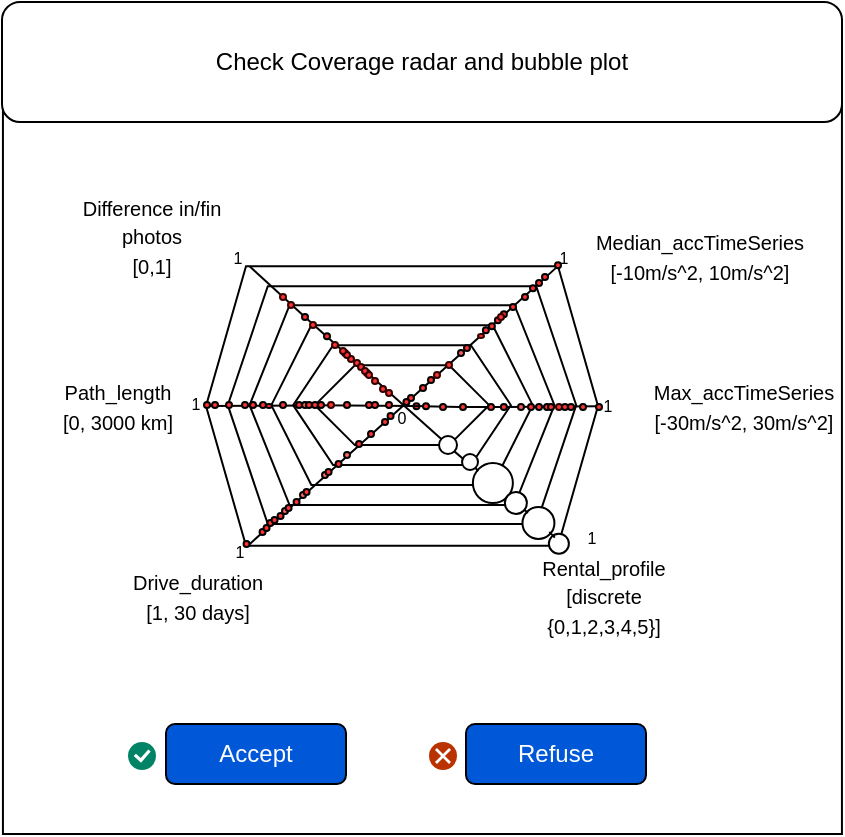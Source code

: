 <mxfile version="22.1.7" type="github">
  <diagram name="Pagina-1" id="_xdyVtsLKk-Tw6EEx5Ot">
    <mxGraphModel dx="893" dy="431" grid="1" gridSize="10" guides="1" tooltips="1" connect="1" arrows="1" fold="1" page="1" pageScale="1" pageWidth="827" pageHeight="1169" math="0" shadow="0">
      <root>
        <mxCell id="0" />
        <mxCell id="1" parent="0" />
        <mxCell id="xhZgDfqvbPznFeVXqirZ-46" value="&amp;lt;" style="whiteSpace=wrap;html=1;" parent="1" vertex="1">
          <mxGeometry x="242.47" y="56.83" width="419.5" height="407.17" as="geometry" />
        </mxCell>
        <mxCell id="lOh8rRdROg5qKvjLAgk0-22" value="&lt;font style=&quot;font-size: 10px;&quot;&gt;Max_accTimeSeries&lt;br&gt;[-30m/s^2, 30m/s^2]&lt;br&gt;&lt;/font&gt;" style="text;html=1;strokeColor=none;fillColor=none;align=center;verticalAlign=middle;whiteSpace=wrap;rounded=0;" parent="1" vertex="1">
          <mxGeometry x="580" y="235.07" width="66" height="30" as="geometry" />
        </mxCell>
        <mxCell id="lOh8rRdROg5qKvjLAgk0-26" value="&lt;font style=&quot;font-size: 10px;&quot;&gt;Path_length&lt;br&gt;[0, 3000 km]&lt;br&gt;&lt;/font&gt;" style="text;html=1;strokeColor=none;fillColor=none;align=center;verticalAlign=middle;whiteSpace=wrap;rounded=0;" parent="1" vertex="1">
          <mxGeometry x="270" y="235.07" width="60" height="30" as="geometry" />
        </mxCell>
        <mxCell id="lOh8rRdROg5qKvjLAgk0-29" value="&lt;font style=&quot;font-size: 10px;&quot;&gt;Difference in/fin photos&lt;br&gt;[0,1]&lt;br&gt;&lt;/font&gt;" style="text;html=1;strokeColor=none;fillColor=none;align=center;verticalAlign=middle;whiteSpace=wrap;rounded=0;" parent="1" vertex="1">
          <mxGeometry x="280" y="150.14" width="74" height="30" as="geometry" />
        </mxCell>
        <mxCell id="lOh8rRdROg5qKvjLAgk0-33" value="" style="group;fillColor=#ffffff;strokeColor=none;strokeWidth=0;" parent="1" vertex="1" connectable="0">
          <mxGeometry x="344" y="180.14" width="223.33" height="158.87" as="geometry" />
        </mxCell>
        <mxCell id="lOh8rRdROg5qKvjLAgk0-13" value="" style="shape=hexagon;perimeter=hexagonPerimeter2;whiteSpace=wrap;html=1;fixedSize=1;" parent="lOh8rRdROg5qKvjLAgk0-33" vertex="1">
          <mxGeometry width="196" height="139.72" as="geometry" />
        </mxCell>
        <mxCell id="lOh8rRdROg5qKvjLAgk0-14" value="" style="shape=hexagon;perimeter=hexagonPerimeter2;whiteSpace=wrap;html=1;fixedSize=1;" parent="lOh8rRdROg5qKvjLAgk0-33" vertex="1">
          <mxGeometry x="10.889" y="9.99" width="174.222" height="118.881" as="geometry" />
        </mxCell>
        <mxCell id="lOh8rRdROg5qKvjLAgk0-16" value="" style="shape=hexagon;perimeter=hexagonPerimeter2;whiteSpace=wrap;html=1;fixedSize=1;" parent="lOh8rRdROg5qKvjLAgk0-33" vertex="1">
          <mxGeometry x="21.778" y="19.481" width="152.444" height="99.9" as="geometry" />
        </mxCell>
        <mxCell id="lOh8rRdROg5qKvjLAgk0-15" value="" style="shape=hexagon;perimeter=hexagonPerimeter2;whiteSpace=wrap;html=1;fixedSize=1;" parent="lOh8rRdROg5qKvjLAgk0-33" vertex="1">
          <mxGeometry x="32.667" y="29.47" width="130.667" height="79.92" as="geometry" />
        </mxCell>
        <mxCell id="lOh8rRdROg5qKvjLAgk0-12" value="" style="shape=hexagon;perimeter=hexagonPerimeter2;whiteSpace=wrap;html=1;fixedSize=1;" parent="lOh8rRdROg5qKvjLAgk0-33" vertex="1">
          <mxGeometry x="43.556" y="39.46" width="108.889" height="59.94" as="geometry" />
        </mxCell>
        <mxCell id="lOh8rRdROg5qKvjLAgk0-21" value="" style="endArrow=none;html=1;rounded=0;exitX=0;exitY=0.5;exitDx=0;exitDy=0;" parent="lOh8rRdROg5qKvjLAgk0-33" source="lOh8rRdROg5qKvjLAgk0-13" target="lOh8rRdROg5qKvjLAgk0-20" edge="1">
          <mxGeometry width="50" height="50" relative="1" as="geometry">
            <mxPoint y="69.93" as="sourcePoint" />
            <mxPoint x="196" y="69.93" as="targetPoint" />
          </mxGeometry>
        </mxCell>
        <mxCell id="lOh8rRdROg5qKvjLAgk0-20" value="" style="shape=hexagon;perimeter=hexagonPerimeter2;whiteSpace=wrap;html=1;fixedSize=1;" parent="lOh8rRdROg5qKvjLAgk0-33" vertex="1">
          <mxGeometry x="54.444" y="49.45" width="87.111" height="39.96" as="geometry" />
        </mxCell>
        <mxCell id="lOh8rRdROg5qKvjLAgk0-18" value="" style="endArrow=none;html=1;rounded=0;" parent="lOh8rRdROg5qKvjLAgk0-33" edge="1" source="iuUvo8xiCQcZYHq4g_Gg-148">
          <mxGeometry width="50" height="50" relative="1" as="geometry">
            <mxPoint x="174.222" y="139.86" as="sourcePoint" />
            <mxPoint x="21.778" as="targetPoint" />
          </mxGeometry>
        </mxCell>
        <mxCell id="lOh8rRdROg5qKvjLAgk0-19" value="" style="endArrow=none;html=1;rounded=0;exitX=0;exitY=0.5;exitDx=0;exitDy=0;" parent="lOh8rRdROg5qKvjLAgk0-33" source="iuUvo8xiCQcZYHq4g_Gg-92" edge="1">
          <mxGeometry width="50" height="50" relative="1" as="geometry">
            <mxPoint x="141.556" y="119.88" as="sourcePoint" />
            <mxPoint x="196" y="69.93" as="targetPoint" />
          </mxGeometry>
        </mxCell>
        <mxCell id="lOh8rRdROg5qKvjLAgk0-17" value="" style="endArrow=none;html=1;rounded=0;exitX=0.102;exitY=0.999;exitDx=0;exitDy=0;exitPerimeter=0;entryX=0.895;entryY=0.003;entryDx=0;entryDy=0;entryPerimeter=0;" parent="lOh8rRdROg5qKvjLAgk0-33" target="lOh8rRdROg5qKvjLAgk0-13" edge="1">
          <mxGeometry width="50" height="50" relative="1" as="geometry">
            <mxPoint x="21.081" y="139.58" as="sourcePoint" />
            <mxPoint x="176.705" y="-0.14" as="targetPoint" />
          </mxGeometry>
        </mxCell>
        <mxCell id="lOh8rRdROg5qKvjLAgk0-38" value="&lt;font style=&quot;font-size: 8px;&quot;&gt;0&lt;/font&gt;" style="text;html=1;strokeColor=none;fillColor=none;align=center;verticalAlign=middle;whiteSpace=wrap;rounded=0;" parent="lOh8rRdROg5qKvjLAgk0-33" vertex="1">
          <mxGeometry x="68" y="59.41" width="60" height="30" as="geometry" />
        </mxCell>
        <mxCell id="lOh8rRdROg5qKvjLAgk0-40" value="&lt;font style=&quot;font-size: 8px;&quot;&gt;1&lt;/font&gt;" style="text;html=1;strokeColor=none;fillColor=none;align=center;verticalAlign=middle;whiteSpace=wrap;rounded=0;" parent="lOh8rRdROg5qKvjLAgk0-33" vertex="1">
          <mxGeometry x="-13.44" y="126.87" width="60" height="30" as="geometry" />
        </mxCell>
        <mxCell id="xhZgDfqvbPznFeVXqirZ-20" value="" style="ellipse;whiteSpace=wrap;html=1;aspect=fixed;fillColor=#FF3333;" parent="lOh8rRdROg5qKvjLAgk0-33" vertex="1">
          <mxGeometry x="30.67" y="126.87" width="3" height="3" as="geometry" />
        </mxCell>
        <mxCell id="iuUvo8xiCQcZYHq4g_Gg-20" value="" style="ellipse;whiteSpace=wrap;html=1;aspect=fixed;" vertex="1" parent="lOh8rRdROg5qKvjLAgk0-33">
          <mxGeometry x="133.44" y="98.38" width="20" height="20" as="geometry" />
        </mxCell>
        <mxCell id="iuUvo8xiCQcZYHq4g_Gg-83" value="" style="endArrow=none;html=1;rounded=0;entryX=1;entryY=1;entryDx=0;entryDy=0;" edge="1" parent="lOh8rRdROg5qKvjLAgk0-33" source="iuUvo8xiCQcZYHq4g_Gg-28" target="iuUvo8xiCQcZYHq4g_Gg-148">
          <mxGeometry width="50" height="50" relative="1" as="geometry">
            <mxPoint x="176" y="139.86" as="sourcePoint" />
            <mxPoint x="365.778" y="180.14" as="targetPoint" />
          </mxGeometry>
        </mxCell>
        <mxCell id="lOh8rRdROg5qKvjLAgk0-39" value="&lt;font style=&quot;font-size: 8px;&quot;&gt;1&lt;/font&gt;" style="text;html=1;strokeColor=none;fillColor=none;align=center;verticalAlign=middle;whiteSpace=wrap;rounded=0;" parent="lOh8rRdROg5qKvjLAgk0-33" vertex="1">
          <mxGeometry x="163.33" y="119.38" width="60" height="30" as="geometry" />
        </mxCell>
        <mxCell id="iuUvo8xiCQcZYHq4g_Gg-18" value="" style="ellipse;whiteSpace=wrap;html=1;aspect=fixed;" vertex="1" parent="lOh8rRdROg5qKvjLAgk0-33">
          <mxGeometry x="149.44" y="112.87" width="11" height="11" as="geometry" />
        </mxCell>
        <mxCell id="iuUvo8xiCQcZYHq4g_Gg-27" value="" style="ellipse;whiteSpace=wrap;html=1;aspect=fixed;" vertex="1" parent="lOh8rRdROg5qKvjLAgk0-33">
          <mxGeometry x="158.23" y="120.37" width="15.99" height="15.99" as="geometry" />
        </mxCell>
        <mxCell id="iuUvo8xiCQcZYHq4g_Gg-65" value="" style="ellipse;whiteSpace=wrap;html=1;aspect=fixed;" vertex="1" parent="lOh8rRdROg5qKvjLAgk0-33">
          <mxGeometry x="171.44" y="133.72" width="10" height="10" as="geometry" />
        </mxCell>
        <mxCell id="iuUvo8xiCQcZYHq4g_Gg-92" value="" style="ellipse;whiteSpace=wrap;html=1;aspect=fixed;fillColor=#FF3333;strokeColor=#000000;" vertex="1" parent="lOh8rRdROg5qKvjLAgk0-33">
          <mxGeometry x="147.44" y="68.86" width="3" height="3" as="geometry" />
        </mxCell>
        <mxCell id="iuUvo8xiCQcZYHq4g_Gg-93" value="" style="endArrow=none;html=1;rounded=0;exitX=0;exitY=0.5;exitDx=0;exitDy=0;" edge="1" parent="lOh8rRdROg5qKvjLAgk0-33" source="iuUvo8xiCQcZYHq4g_Gg-94" target="iuUvo8xiCQcZYHq4g_Gg-92">
          <mxGeometry width="50" height="50" relative="1" as="geometry">
            <mxPoint x="398" y="249.14" as="sourcePoint" />
            <mxPoint x="540" y="250.07" as="targetPoint" />
          </mxGeometry>
        </mxCell>
        <mxCell id="iuUvo8xiCQcZYHq4g_Gg-94" value="" style="ellipse;whiteSpace=wrap;html=1;aspect=fixed;fillColor=#FF3333;strokeColor=#000000;" vertex="1" parent="lOh8rRdROg5qKvjLAgk0-33">
          <mxGeometry x="127" y="68.86" width="3" height="3" as="geometry" />
        </mxCell>
        <mxCell id="iuUvo8xiCQcZYHq4g_Gg-95" value="" style="endArrow=none;html=1;rounded=0;exitX=0;exitY=0.5;exitDx=0;exitDy=0;" edge="1" parent="lOh8rRdROg5qKvjLAgk0-33" source="iuUvo8xiCQcZYHq4g_Gg-98" target="iuUvo8xiCQcZYHq4g_Gg-94">
          <mxGeometry width="50" height="50" relative="1" as="geometry">
            <mxPoint x="398" y="249.14" as="sourcePoint" />
            <mxPoint x="491" y="250.14" as="targetPoint" />
          </mxGeometry>
        </mxCell>
        <mxCell id="iuUvo8xiCQcZYHq4g_Gg-96" value="" style="ellipse;whiteSpace=wrap;html=1;aspect=fixed;fillColor=#FF3333;strokeColor=#000000;" vertex="1" parent="lOh8rRdROg5qKvjLAgk0-33">
          <mxGeometry x="103.72" y="68.43" width="3" height="3" as="geometry" />
        </mxCell>
        <mxCell id="iuUvo8xiCQcZYHq4g_Gg-97" value="" style="endArrow=none;html=1;rounded=0;exitX=0;exitY=0.5;exitDx=0;exitDy=0;" edge="1" parent="lOh8rRdROg5qKvjLAgk0-33" source="lOh8rRdROg5qKvjLAgk0-20" target="iuUvo8xiCQcZYHq4g_Gg-96">
          <mxGeometry width="50" height="50" relative="1" as="geometry">
            <mxPoint x="398" y="249.14" as="sourcePoint" />
            <mxPoint x="471" y="250.14" as="targetPoint" />
          </mxGeometry>
        </mxCell>
        <mxCell id="iuUvo8xiCQcZYHq4g_Gg-98" value="" style="ellipse;whiteSpace=wrap;html=1;aspect=fixed;fillColor=#FF3333;strokeColor=#000000;" vertex="1" parent="lOh8rRdROg5qKvjLAgk0-33">
          <mxGeometry x="108.5" y="68.43" width="3" height="3" as="geometry" />
        </mxCell>
        <mxCell id="iuUvo8xiCQcZYHq4g_Gg-99" value="" style="endArrow=none;html=1;rounded=0;exitX=0;exitY=0.5;exitDx=0;exitDy=0;" edge="1" parent="lOh8rRdROg5qKvjLAgk0-33" source="iuUvo8xiCQcZYHq4g_Gg-96" target="iuUvo8xiCQcZYHq4g_Gg-98">
          <mxGeometry width="50" height="50" relative="1" as="geometry">
            <mxPoint x="448" y="250.14" as="sourcePoint" />
            <mxPoint x="471" y="250.14" as="targetPoint" />
          </mxGeometry>
        </mxCell>
        <mxCell id="iuUvo8xiCQcZYHq4g_Gg-100" value="" style="ellipse;whiteSpace=wrap;html=1;aspect=fixed;fillColor=#FF3333;strokeColor=#000000;" vertex="1" parent="lOh8rRdROg5qKvjLAgk0-33">
          <mxGeometry x="117" y="68.88" width="3" height="3" as="geometry" />
        </mxCell>
        <mxCell id="iuUvo8xiCQcZYHq4g_Gg-101" value="" style="ellipse;whiteSpace=wrap;html=1;aspect=fixed;fillColor=#FF3333;strokeColor=#000000;" vertex="1" parent="lOh8rRdROg5qKvjLAgk0-33">
          <mxGeometry x="18.78" y="137.37" width="3" height="3" as="geometry" />
        </mxCell>
        <mxCell id="iuUvo8xiCQcZYHq4g_Gg-115" value="" style="ellipse;whiteSpace=wrap;html=1;aspect=fixed;fillColor=#FF3333;strokeColor=#000000;" vertex="1" parent="lOh8rRdROg5qKvjLAgk0-33">
          <mxGeometry x="88" y="76.41" width="3" height="3" as="geometry" />
        </mxCell>
        <mxCell id="iuUvo8xiCQcZYHq4g_Gg-116" value="" style="ellipse;whiteSpace=wrap;html=1;aspect=fixed;fillColor=#FF3333;strokeColor=#000000;" vertex="1" parent="lOh8rRdROg5qKvjLAgk0-33">
          <mxGeometry x="81" y="82.41" width="3" height="3" as="geometry" />
        </mxCell>
        <mxCell id="iuUvo8xiCQcZYHq4g_Gg-117" value="" style="ellipse;whiteSpace=wrap;html=1;aspect=fixed;fillColor=#FF3333;strokeColor=#000000;" vertex="1" parent="lOh8rRdROg5qKvjLAgk0-33">
          <mxGeometry x="75" y="87.41" width="3" height="3" as="geometry" />
        </mxCell>
        <mxCell id="iuUvo8xiCQcZYHq4g_Gg-137" value="" style="ellipse;whiteSpace=wrap;html=1;aspect=fixed;fillColor=#FF3333;" vertex="1" parent="lOh8rRdROg5qKvjLAgk0-33">
          <mxGeometry x="111" y="55.41" width="3" height="3" as="geometry" />
        </mxCell>
        <mxCell id="iuUvo8xiCQcZYHq4g_Gg-139" value="" style="ellipse;whiteSpace=wrap;html=1;aspect=fixed;fillColor=#FF3333;" vertex="1" parent="lOh8rRdROg5qKvjLAgk0-33">
          <mxGeometry x="107" y="59.41" width="3" height="3" as="geometry" />
        </mxCell>
        <mxCell id="iuUvo8xiCQcZYHq4g_Gg-140" value="" style="ellipse;whiteSpace=wrap;html=1;aspect=fixed;fillColor=#FF3333;" vertex="1" parent="lOh8rRdROg5qKvjLAgk0-33">
          <mxGeometry x="98.72" y="66.41" width="3" height="3" as="geometry" />
        </mxCell>
        <mxCell id="iuUvo8xiCQcZYHq4g_Gg-142" value="" style="ellipse;whiteSpace=wrap;html=1;aspect=fixed;fillColor=#FF3333;" vertex="1" parent="lOh8rRdROg5qKvjLAgk0-33">
          <mxGeometry x="147.44" y="22.46" width="3" height="3" as="geometry" />
        </mxCell>
        <mxCell id="iuUvo8xiCQcZYHq4g_Gg-143" value="" style="ellipse;whiteSpace=wrap;html=1;aspect=fixed;fillColor=#FF3333;" vertex="1" parent="lOh8rRdROg5qKvjLAgk0-33">
          <mxGeometry x="144.44" y="25.47" width="3" height="3" as="geometry" />
        </mxCell>
        <mxCell id="iuUvo8xiCQcZYHq4g_Gg-144" value="" style="ellipse;whiteSpace=wrap;html=1;aspect=fixed;fillColor=#FF3333;" vertex="1" parent="lOh8rRdROg5qKvjLAgk0-33">
          <mxGeometry x="138.44" y="30.46" width="3" height="3" as="geometry" />
        </mxCell>
        <mxCell id="iuUvo8xiCQcZYHq4g_Gg-145" value="" style="ellipse;whiteSpace=wrap;html=1;aspect=fixed;fillColor=#FF3333;" vertex="1" parent="lOh8rRdROg5qKvjLAgk0-33">
          <mxGeometry x="141.44" y="28.46" width="3" height="3" as="geometry" />
        </mxCell>
        <mxCell id="iuUvo8xiCQcZYHq4g_Gg-148" value="" style="ellipse;whiteSpace=wrap;html=1;aspect=fixed;fillColor=#FF3333;" vertex="1" parent="lOh8rRdROg5qKvjLAgk0-33">
          <mxGeometry x="48" y="23.86" width="3" height="3" as="geometry" />
        </mxCell>
        <mxCell id="iuUvo8xiCQcZYHq4g_Gg-150" value="" style="ellipse;whiteSpace=wrap;html=1;aspect=fixed;fillColor=#FF3333;" vertex="1" parent="lOh8rRdROg5qKvjLAgk0-33">
          <mxGeometry x="59" y="33.46" width="3" height="3" as="geometry" />
        </mxCell>
        <mxCell id="iuUvo8xiCQcZYHq4g_Gg-28" value="" style="ellipse;whiteSpace=wrap;html=1;aspect=fixed;" vertex="1" parent="lOh8rRdROg5qKvjLAgk0-33">
          <mxGeometry x="116.51" y="84.87" width="8.99" height="8.99" as="geometry" />
        </mxCell>
        <mxCell id="iuUvo8xiCQcZYHq4g_Gg-161" value="" style="endArrow=none;html=1;rounded=0;entryX=0.069;entryY=0.126;entryDx=0;entryDy=0;entryPerimeter=0;exitX=0.134;exitY=0.205;exitDx=0;exitDy=0;exitPerimeter=0;" edge="1" parent="lOh8rRdROg5qKvjLAgk0-33" source="iuUvo8xiCQcZYHq4g_Gg-20" target="iuUvo8xiCQcZYHq4g_Gg-20">
          <mxGeometry width="50" height="50" relative="1" as="geometry">
            <mxPoint x="96" y="149.86" as="sourcePoint" />
            <mxPoint x="146" y="99.86" as="targetPoint" />
          </mxGeometry>
        </mxCell>
        <mxCell id="iuUvo8xiCQcZYHq4g_Gg-162" value="" style="endArrow=none;html=1;rounded=0;entryX=0.044;entryY=0.079;entryDx=0;entryDy=0;entryPerimeter=0;exitX=1.051;exitY=0.949;exitDx=0;exitDy=0;exitPerimeter=0;" edge="1" parent="lOh8rRdROg5qKvjLAgk0-33" source="iuUvo8xiCQcZYHq4g_Gg-18" target="iuUvo8xiCQcZYHq4g_Gg-27">
          <mxGeometry width="50" height="50" relative="1" as="geometry">
            <mxPoint x="116" y="169.86" as="sourcePoint" />
            <mxPoint x="166" y="119.86" as="targetPoint" />
          </mxGeometry>
        </mxCell>
        <mxCell id="iuUvo8xiCQcZYHq4g_Gg-163" value="" style="endArrow=none;html=1;rounded=0;entryX=0.84;entryY=0.777;entryDx=0;entryDy=0;entryPerimeter=0;exitX=0.299;exitY=0.194;exitDx=0;exitDy=0;exitPerimeter=0;" edge="1" parent="lOh8rRdROg5qKvjLAgk0-33" source="iuUvo8xiCQcZYHq4g_Gg-65" target="iuUvo8xiCQcZYHq4g_Gg-27">
          <mxGeometry width="50" height="50" relative="1" as="geometry">
            <mxPoint x="126" y="178.86" as="sourcePoint" />
            <mxPoint x="176" y="128.86" as="targetPoint" />
          </mxGeometry>
        </mxCell>
        <mxCell id="lOh8rRdROg5qKvjLAgk0-37" value="&lt;font style=&quot;font-size: 8px;&quot;&gt;1&lt;/font&gt;" style="text;html=1;strokeColor=none;fillColor=none;align=center;verticalAlign=middle;whiteSpace=wrap;rounded=0;" parent="1" vertex="1">
          <mxGeometry x="515" y="234.07" width="60" height="30" as="geometry" />
        </mxCell>
        <mxCell id="lOh8rRdROg5qKvjLAgk0-41" value="&lt;font style=&quot;font-size: 8px;&quot;&gt;1&lt;/font&gt;" style="text;html=1;strokeColor=none;fillColor=none;align=center;verticalAlign=middle;whiteSpace=wrap;rounded=0;" parent="1" vertex="1">
          <mxGeometry x="309" y="233.07" width="60" height="30" as="geometry" />
        </mxCell>
        <mxCell id="lOh8rRdROg5qKvjLAgk0-42" value="&lt;font style=&quot;font-size: 8px;&quot;&gt;1&lt;/font&gt;" style="text;html=1;strokeColor=none;fillColor=none;align=center;verticalAlign=middle;whiteSpace=wrap;rounded=0;" parent="1" vertex="1">
          <mxGeometry x="330" y="160" width="60" height="30" as="geometry" />
        </mxCell>
        <mxCell id="lOh8rRdROg5qKvjLAgk0-44" value="&lt;font style=&quot;font-size: 8px;&quot;&gt;1&lt;/font&gt;" style="text;html=1;strokeColor=none;fillColor=none;align=center;verticalAlign=middle;whiteSpace=wrap;rounded=0;" parent="1" vertex="1">
          <mxGeometry x="493.44" y="160" width="60" height="30" as="geometry" />
        </mxCell>
        <mxCell id="xhZgDfqvbPznFeVXqirZ-7" value="" style="ellipse;whiteSpace=wrap;html=1;aspect=fixed;fillColor=#f45d5d;" parent="1" vertex="1">
          <mxGeometry x="392" y="248" width="3" height="3" as="geometry" />
        </mxCell>
        <mxCell id="xhZgDfqvbPznFeVXqirZ-8" value="" style="ellipse;whiteSpace=wrap;html=1;aspect=fixed;fillColor=#FF6666;" parent="1" vertex="1">
          <mxGeometry x="391" y="293" width="3" height="3" as="geometry" />
        </mxCell>
        <mxCell id="xhZgDfqvbPznFeVXqirZ-9" value="" style="ellipse;whiteSpace=wrap;html=1;aspect=fixed;fillColor=#FF3333;strokeColor=#330000;" parent="1" vertex="1">
          <mxGeometry x="423" y="232" width="3" height="3" as="geometry" />
        </mxCell>
        <mxCell id="xhZgDfqvbPznFeVXqirZ-10" value="" style="ellipse;whiteSpace=wrap;html=1;aspect=fixed;fillColor=#f45d5d;" parent="1" vertex="1">
          <mxGeometry x="470" y="222" width="3" height="3" as="geometry" />
        </mxCell>
        <mxCell id="xhZgDfqvbPznFeVXqirZ-11" value="" style="ellipse;whiteSpace=wrap;html=1;aspect=fixed;fillColor=#f45d5d;" parent="1" vertex="1">
          <mxGeometry x="500" y="249" width="3" height="3" as="geometry" />
        </mxCell>
        <mxCell id="lOh8rRdROg5qKvjLAgk0-24" value="&lt;font style=&quot;font-size: 10px;&quot;&gt;Drive_duration&lt;br&gt;[1, 30 days]&lt;br&gt;&lt;/font&gt;" style="text;html=1;strokeColor=none;fillColor=none;align=center;verticalAlign=middle;whiteSpace=wrap;rounded=0;" parent="1" vertex="1">
          <mxGeometry x="309.5" y="330" width="60" height="30" as="geometry" />
        </mxCell>
        <mxCell id="lOh8rRdROg5qKvjLAgk0-23" value="&lt;font style=&quot;font-size: 10px;&quot;&gt;Median_accTimeSeries&lt;br&gt;[-10m/s^2, 10m/s^2]&lt;br&gt;&lt;/font&gt;" style="text;html=1;strokeColor=none;fillColor=none;align=center;verticalAlign=middle;whiteSpace=wrap;rounded=0;" parent="1" vertex="1">
          <mxGeometry x="556.44" y="160" width="70" height="30" as="geometry" />
        </mxCell>
        <mxCell id="lOh8rRdROg5qKvjLAgk0-30" value="&lt;font style=&quot;font-size: 10px;&quot;&gt;Rental_profile&lt;br&gt;[discrete {0,1,2,3,4,5}]&lt;br&gt;&lt;/font&gt;" style="text;html=1;strokeColor=none;fillColor=none;align=center;verticalAlign=middle;whiteSpace=wrap;rounded=0;" parent="1" vertex="1">
          <mxGeometry x="513" y="330" width="60" height="30" as="geometry" />
        </mxCell>
        <mxCell id="xhZgDfqvbPznFeVXqirZ-21" value="" style="ellipse;whiteSpace=wrap;html=1;aspect=fixed;fillColor=#FF3333;" parent="1" vertex="1">
          <mxGeometry x="371" y="248" width="3" height="3" as="geometry" />
        </mxCell>
        <mxCell id="xhZgDfqvbPznFeVXqirZ-23" value="" style="ellipse;whiteSpace=wrap;html=1;aspect=fixed;fillColor=#FF3333;strokeColor=#330000;" parent="1" vertex="1">
          <mxGeometry x="431" y="240" width="3" height="3" as="geometry" />
        </mxCell>
        <mxCell id="xhZgDfqvbPznFeVXqirZ-24" value="" style="ellipse;whiteSpace=wrap;html=1;aspect=fixed;fillColor=#FF3333;strokeColor=#330000;" parent="1" vertex="1">
          <mxGeometry x="480" y="214" width="3" height="2" as="geometry" />
        </mxCell>
        <mxCell id="xhZgDfqvbPznFeVXqirZ-25" value="" style="ellipse;whiteSpace=wrap;html=1;aspect=fixed;fillColor=#FF3333;strokeColor=#000000;" parent="1" vertex="1">
          <mxGeometry x="513" y="249" width="3" height="3" as="geometry" />
        </mxCell>
        <mxCell id="xhZgDfqvbPznFeVXqirZ-32" value="" style="ellipse;whiteSpace=wrap;html=1;aspect=fixed;fillColor=#FF3333;" parent="1" vertex="1">
          <mxGeometry x="354" y="248" width="3" height="3" as="geometry" />
        </mxCell>
        <mxCell id="xhZgDfqvbPznFeVXqirZ-33" value="" style="ellipse;whiteSpace=wrap;html=1;aspect=fixed;fillColor=#FF3333;strokeColor=#330000;" parent="1" vertex="1">
          <mxGeometry x="415" y="225" width="3" height="3" as="geometry" />
        </mxCell>
        <mxCell id="xhZgDfqvbPznFeVXqirZ-34" value="" style="ellipse;whiteSpace=wrap;html=1;aspect=fixed;fillColor=#FF3333;strokeColor=#330000;" parent="1" vertex="1">
          <mxGeometry x="458" y="233" width="3" height="3" as="geometry" />
        </mxCell>
        <mxCell id="xhZgDfqvbPznFeVXqirZ-35" value="" style="ellipse;whiteSpace=wrap;html=1;aspect=fixed;fillColor=#FF3333;strokeColor=#000000;" parent="1" vertex="1">
          <mxGeometry x="525" y="249" width="3" height="3" as="geometry" />
        </mxCell>
        <mxCell id="xhZgDfqvbPznFeVXqirZ-36" value="" style="ellipse;whiteSpace=wrap;html=1;aspect=fixed;fillColor=#FF6666;" parent="1" vertex="1">
          <mxGeometry x="382" y="301" width="3" height="3" as="geometry" />
        </mxCell>
        <mxCell id="xhZgDfqvbPznFeVXqirZ-47" value="Check Coverage radar and bubble plot" style="rounded=1;whiteSpace=wrap;html=1;" parent="1" vertex="1">
          <mxGeometry x="242" y="48" width="420" height="60" as="geometry" />
        </mxCell>
        <mxCell id="xhZgDfqvbPznFeVXqirZ-48" value="Accept" style="rounded=1;whiteSpace=wrap;html=1;fillColor=#0057D8;fontColor=#FFFFFF;" parent="1" vertex="1">
          <mxGeometry x="324" y="409" width="90" height="30" as="geometry" />
        </mxCell>
        <mxCell id="xhZgDfqvbPznFeVXqirZ-50" value="Refuse" style="rounded=1;whiteSpace=wrap;html=1;fillColor=#0057D8;fontColor=#FFFFFF;" parent="1" vertex="1">
          <mxGeometry x="474" y="409" width="90" height="30" as="geometry" />
        </mxCell>
        <mxCell id="xhZgDfqvbPznFeVXqirZ-51" value="" style="html=1;shadow=0;dashed=0;shape=mxgraph.atlassian.close;fillColor=#BA3200;strokeColor=none;html=1;sketch=0;" parent="1" vertex="1">
          <mxGeometry x="455.5" y="418" width="14" height="14" as="geometry" />
        </mxCell>
        <mxCell id="xhZgDfqvbPznFeVXqirZ-52" value="" style="html=1;shadow=0;dashed=0;shape=mxgraph.atlassian.checkbox;fillColor=#008465;strokeColor=none;html=1;sketch=0;" parent="1" vertex="1">
          <mxGeometry x="305" y="418" width="14" height="14" as="geometry" />
        </mxCell>
        <mxCell id="iuUvo8xiCQcZYHq4g_Gg-71" value="" style="ellipse;whiteSpace=wrap;html=1;aspect=fixed;fillColor=#FF6666;strokeColor=#000000;" vertex="1" parent="1">
          <mxGeometry x="413" y="273" width="3" height="3" as="geometry" />
        </mxCell>
        <mxCell id="iuUvo8xiCQcZYHq4g_Gg-72" value="" style="ellipse;whiteSpace=wrap;html=1;aspect=fixed;fillColor=#FF3333;strokeColor=#000000;" vertex="1" parent="1">
          <mxGeometry x="397" y="248" width="3" height="3" as="geometry" />
        </mxCell>
        <mxCell id="iuUvo8xiCQcZYHq4g_Gg-73" value="" style="ellipse;whiteSpace=wrap;html=1;aspect=fixed;fillColor=#FF3333;strokeColor=#330000;" vertex="1" parent="1">
          <mxGeometry x="427" y="236" width="3" height="3" as="geometry" />
        </mxCell>
        <mxCell id="iuUvo8xiCQcZYHq4g_Gg-74" value="" style="ellipse;whiteSpace=wrap;html=1;aspect=fixed;fillColor=#FF3333;strokeColor=#330000;" vertex="1" parent="1">
          <mxGeometry x="464" y="228" width="3" height="3" as="geometry" />
        </mxCell>
        <mxCell id="iuUvo8xiCQcZYHq4g_Gg-75" value="" style="ellipse;whiteSpace=wrap;html=1;aspect=fixed;fillColor=#FF3333;strokeColor=#000000;" vertex="1" parent="1">
          <mxGeometry x="485" y="249" width="3" height="3" as="geometry" />
        </mxCell>
        <mxCell id="iuUvo8xiCQcZYHq4g_Gg-76" value="" style="ellipse;whiteSpace=wrap;html=1;aspect=fixed;fillColor=#FF6666;strokeColor=#000000;" vertex="1" parent="1">
          <mxGeometry x="402" y="283" width="3" height="3" as="geometry" />
        </mxCell>
        <mxCell id="iuUvo8xiCQcZYHq4g_Gg-77" value="" style="ellipse;whiteSpace=wrap;html=1;aspect=fixed;fillColor=#FF3333;strokeColor=#330000;" vertex="1" parent="1">
          <mxGeometry x="405" y="248" width="3" height="3" as="geometry" />
        </mxCell>
        <mxCell id="iuUvo8xiCQcZYHq4g_Gg-78" value="" style="ellipse;whiteSpace=wrap;html=1;aspect=fixed;fillColor=#FF3333;strokeColor=#330000;" vertex="1" parent="1">
          <mxGeometry x="407" y="218" width="3" height="3" as="geometry" />
        </mxCell>
        <mxCell id="iuUvo8xiCQcZYHq4g_Gg-79" value="" style="ellipse;whiteSpace=wrap;html=1;aspect=fixed;fillColor=#FF3333;strokeColor=#330000;" vertex="1" parent="1">
          <mxGeometry x="490" y="204" width="3" height="3" as="geometry" />
        </mxCell>
        <mxCell id="iuUvo8xiCQcZYHq4g_Gg-80" value="" style="ellipse;whiteSpace=wrap;html=1;aspect=fixed;fillColor=#FF3333;strokeColor=#330000;" vertex="1" parent="1">
          <mxGeometry x="519" y="249" width="3" height="3" as="geometry" />
        </mxCell>
        <mxCell id="iuUvo8xiCQcZYHq4g_Gg-19" value="" style="ellipse;whiteSpace=wrap;html=1;aspect=fixed;" vertex="1" parent="1">
          <mxGeometry x="472.02" y="274" width="7.98" height="7.98" as="geometry" />
        </mxCell>
        <mxCell id="iuUvo8xiCQcZYHq4g_Gg-86" value="" style="ellipse;whiteSpace=wrap;html=1;aspect=fixed;fillColor=#FF3333;strokeColor=#000000;" vertex="1" parent="1">
          <mxGeometry x="539" y="249" width="3" height="3" as="geometry" />
        </mxCell>
        <mxCell id="iuUvo8xiCQcZYHq4g_Gg-87" value="" style="ellipse;whiteSpace=wrap;html=1;aspect=fixed;fillColor=#FF3333;strokeColor=#000000;" vertex="1" parent="1">
          <mxGeometry x="509" y="249" width="3" height="3" as="geometry" />
        </mxCell>
        <mxCell id="iuUvo8xiCQcZYHq4g_Gg-88" value="" style="ellipse;whiteSpace=wrap;html=1;aspect=fixed;fillColor=#FF3333;strokeColor=#000000;" vertex="1" parent="1">
          <mxGeometry x="515" y="249" width="3" height="3" as="geometry" />
        </mxCell>
        <mxCell id="iuUvo8xiCQcZYHq4g_Gg-89" value="" style="ellipse;whiteSpace=wrap;html=1;aspect=fixed;fillColor=#FF3333;strokeColor=#000000;" vertex="1" parent="1">
          <mxGeometry x="522" y="249" width="3" height="3" as="geometry" />
        </mxCell>
        <mxCell id="iuUvo8xiCQcZYHq4g_Gg-90" value="" style="ellipse;whiteSpace=wrap;html=1;aspect=fixed;fillColor=#FF3333;strokeColor=#000000;" vertex="1" parent="1">
          <mxGeometry x="531" y="249" width="3" height="3" as="geometry" />
        </mxCell>
        <mxCell id="iuUvo8xiCQcZYHq4g_Gg-91" value="" style="ellipse;whiteSpace=wrap;html=1;aspect=fixed;fillColor=#FF3333;strokeColor=#000000;" vertex="1" parent="1">
          <mxGeometry x="505" y="249" width="3" height="3" as="geometry" />
        </mxCell>
        <mxCell id="iuUvo8xiCQcZYHq4g_Gg-105" value="" style="ellipse;whiteSpace=wrap;html=1;aspect=fixed;fillColor=#FF3333;strokeColor=#000000;" vertex="1" parent="1">
          <mxGeometry x="370.78" y="311.51" width="3" height="3" as="geometry" />
        </mxCell>
        <mxCell id="iuUvo8xiCQcZYHq4g_Gg-106" value="" style="ellipse;whiteSpace=wrap;html=1;aspect=fixed;fillColor=#FF3333;strokeColor=#000000;" vertex="1" parent="1">
          <mxGeometry x="372.78" y="309.51" width="3" height="3" as="geometry" />
        </mxCell>
        <mxCell id="iuUvo8xiCQcZYHq4g_Gg-107" value="" style="ellipse;whiteSpace=wrap;html=1;aspect=fixed;fillColor=#FF3333;strokeColor=#000000;" vertex="1" parent="1">
          <mxGeometry x="376.78" y="305.51" width="3" height="3" as="geometry" />
        </mxCell>
        <mxCell id="iuUvo8xiCQcZYHq4g_Gg-108" value="" style="ellipse;whiteSpace=wrap;html=1;aspect=fixed;fillColor=#FF3333;strokeColor=#000000;" vertex="1" parent="1">
          <mxGeometry x="379.78" y="303.51" width="3" height="3" as="geometry" />
        </mxCell>
        <mxCell id="iuUvo8xiCQcZYHq4g_Gg-109" value="" style="ellipse;whiteSpace=wrap;html=1;aspect=fixed;fillColor=#FF3333;strokeColor=#000000;" vertex="1" parent="1">
          <mxGeometry x="383.78" y="299.51" width="3" height="3" as="geometry" />
        </mxCell>
        <mxCell id="iuUvo8xiCQcZYHq4g_Gg-110" value="" style="ellipse;whiteSpace=wrap;html=1;aspect=fixed;fillColor=#FF3333;strokeColor=#000000;" vertex="1" parent="1">
          <mxGeometry x="392.78" y="291.51" width="3" height="3" as="geometry" />
        </mxCell>
        <mxCell id="iuUvo8xiCQcZYHq4g_Gg-111" value="" style="ellipse;whiteSpace=wrap;html=1;aspect=fixed;fillColor=#FF3333;strokeColor=#000000;" vertex="1" parent="1">
          <mxGeometry x="387.78" y="296.51" width="3" height="3" as="geometry" />
        </mxCell>
        <mxCell id="iuUvo8xiCQcZYHq4g_Gg-112" value="" style="ellipse;whiteSpace=wrap;html=1;aspect=fixed;fillColor=#FF3333;strokeColor=#000000;" vertex="1" parent="1">
          <mxGeometry x="403.78" y="281.51" width="3" height="3" as="geometry" />
        </mxCell>
        <mxCell id="iuUvo8xiCQcZYHq4g_Gg-113" value="" style="ellipse;whiteSpace=wrap;html=1;aspect=fixed;fillColor=#FF3333;strokeColor=#000000;" vertex="1" parent="1">
          <mxGeometry x="408.78" y="277.51" width="3" height="3" as="geometry" />
        </mxCell>
        <mxCell id="iuUvo8xiCQcZYHq4g_Gg-114" value="" style="ellipse;whiteSpace=wrap;html=1;aspect=fixed;fillColor=#FF3333;strokeColor=#000000;" vertex="1" parent="1">
          <mxGeometry x="434.78" y="253.51" width="3" height="3" as="geometry" />
        </mxCell>
        <mxCell id="iuUvo8xiCQcZYHq4g_Gg-118" value="" style="ellipse;whiteSpace=wrap;html=1;aspect=fixed;fillColor=#FF3333;" vertex="1" parent="1">
          <mxGeometry x="343" y="248" width="3" height="3" as="geometry" />
        </mxCell>
        <mxCell id="iuUvo8xiCQcZYHq4g_Gg-119" value="" style="ellipse;whiteSpace=wrap;html=1;aspect=fixed;fillColor=#FF3333;" vertex="1" parent="1">
          <mxGeometry x="374" y="249" width="3" height="2" as="geometry" />
        </mxCell>
        <mxCell id="iuUvo8xiCQcZYHq4g_Gg-120" value="" style="ellipse;whiteSpace=wrap;html=1;aspect=fixed;fillColor=#FF3333;" vertex="1" parent="1">
          <mxGeometry x="366" y="248" width="3" height="3" as="geometry" />
        </mxCell>
        <mxCell id="iuUvo8xiCQcZYHq4g_Gg-121" value="" style="ellipse;whiteSpace=wrap;html=1;aspect=fixed;fillColor=#FF3333;" vertex="1" parent="1">
          <mxGeometry x="394" y="248" width="3" height="3" as="geometry" />
        </mxCell>
        <mxCell id="iuUvo8xiCQcZYHq4g_Gg-122" value="" style="ellipse;whiteSpace=wrap;html=1;aspect=fixed;fillColor=#FF3333;" vertex="1" parent="1">
          <mxGeometry x="400" y="248" width="3" height="3" as="geometry" />
        </mxCell>
        <mxCell id="iuUvo8xiCQcZYHq4g_Gg-123" value="" style="ellipse;whiteSpace=wrap;html=1;aspect=fixed;fillColor=#FF3333;" vertex="1" parent="1">
          <mxGeometry x="389" y="248" width="3" height="3" as="geometry" />
        </mxCell>
        <mxCell id="iuUvo8xiCQcZYHq4g_Gg-124" value="" style="ellipse;whiteSpace=wrap;html=1;aspect=fixed;fillColor=#FF3333;" vertex="1" parent="1">
          <mxGeometry x="424" y="248" width="3" height="3" as="geometry" />
        </mxCell>
        <mxCell id="iuUvo8xiCQcZYHq4g_Gg-125" value="" style="ellipse;whiteSpace=wrap;html=1;aspect=fixed;fillColor=#FF3333;" vertex="1" parent="1">
          <mxGeometry x="427" y="248" width="3" height="3" as="geometry" />
        </mxCell>
        <mxCell id="iuUvo8xiCQcZYHq4g_Gg-126" value="" style="ellipse;whiteSpace=wrap;html=1;aspect=fixed;fillColor=#FF3333;" vertex="1" parent="1">
          <mxGeometry x="434" y="248" width="3" height="3" as="geometry" />
        </mxCell>
        <mxCell id="iuUvo8xiCQcZYHq4g_Gg-127" value="" style="ellipse;whiteSpace=wrap;html=1;aspect=fixed;fillColor=#FF3333;" vertex="1" parent="1">
          <mxGeometry x="347" y="248" width="3" height="3" as="geometry" />
        </mxCell>
        <mxCell id="iuUvo8xiCQcZYHq4g_Gg-128" value="" style="ellipse;whiteSpace=wrap;html=1;aspect=fixed;fillColor=#FF3333;" vertex="1" parent="1">
          <mxGeometry x="381" y="248" width="3" height="3" as="geometry" />
        </mxCell>
        <mxCell id="iuUvo8xiCQcZYHq4g_Gg-129" value="" style="ellipse;whiteSpace=wrap;html=1;aspect=fixed;fillColor=#FF3333;" vertex="1" parent="1">
          <mxGeometry x="413" y="248" width="3" height="3" as="geometry" />
        </mxCell>
        <mxCell id="iuUvo8xiCQcZYHq4g_Gg-130" value="" style="ellipse;whiteSpace=wrap;html=1;aspect=fixed;fillColor=#FF3333;" vertex="1" parent="1">
          <mxGeometry x="362" y="248" width="3" height="3" as="geometry" />
        </mxCell>
        <mxCell id="iuUvo8xiCQcZYHq4g_Gg-131" value="" style="ellipse;whiteSpace=wrap;html=1;aspect=fixed;fillColor=#FF3333;" vertex="1" parent="1">
          <mxGeometry x="502" y="194" width="3" height="3" as="geometry" />
        </mxCell>
        <mxCell id="iuUvo8xiCQcZYHq4g_Gg-132" value="" style="ellipse;whiteSpace=wrap;html=1;aspect=fixed;fillColor=#FF3333;" vertex="1" parent="1">
          <mxGeometry x="509" y="187" width="3" height="3" as="geometry" />
        </mxCell>
        <mxCell id="iuUvo8xiCQcZYHq4g_Gg-134" value="" style="ellipse;whiteSpace=wrap;html=1;aspect=fixed;fillColor=#FF3333;" vertex="1" parent="1">
          <mxGeometry x="506" y="189.64" width="3" height="3" as="geometry" />
        </mxCell>
        <mxCell id="iuUvo8xiCQcZYHq4g_Gg-135" value="" style="ellipse;whiteSpace=wrap;html=1;aspect=fixed;fillColor=#FF3333;" vertex="1" parent="1">
          <mxGeometry x="512" y="184" width="3" height="3" as="geometry" />
        </mxCell>
        <mxCell id="iuUvo8xiCQcZYHq4g_Gg-136" value="" style="ellipse;whiteSpace=wrap;html=1;aspect=fixed;fillColor=#FF3333;" vertex="1" parent="1">
          <mxGeometry x="518.5" y="178.14" width="3" height="3" as="geometry" />
        </mxCell>
        <mxCell id="iuUvo8xiCQcZYHq4g_Gg-141" value="" style="ellipse;whiteSpace=wrap;html=1;aspect=fixed;fillColor=#FF3333;" vertex="1" parent="1">
          <mxGeometry x="445" y="244.5" width="3" height="3" as="geometry" />
        </mxCell>
        <mxCell id="iuUvo8xiCQcZYHq4g_Gg-146" value="" style="ellipse;whiteSpace=wrap;html=1;aspect=fixed;fillColor=#FF3333;" vertex="1" parent="1">
          <mxGeometry x="496" y="199" width="3" height="3" as="geometry" />
        </mxCell>
        <mxCell id="iuUvo8xiCQcZYHq4g_Gg-147" value="" style="ellipse;whiteSpace=wrap;html=1;aspect=fixed;fillColor=#FF3333;" vertex="1" parent="1">
          <mxGeometry x="473" y="219.51" width="3" height="3" as="geometry" />
        </mxCell>
        <mxCell id="iuUvo8xiCQcZYHq4g_Gg-152" value="" style="ellipse;whiteSpace=wrap;html=1;aspect=fixed;fillColor=#FF3333;strokeColor=#330000;" vertex="1" parent="1">
          <mxGeometry x="418" y="227" width="3" height="3" as="geometry" />
        </mxCell>
        <mxCell id="iuUvo8xiCQcZYHq4g_Gg-153" value="" style="ellipse;whiteSpace=wrap;html=1;aspect=fixed;fillColor=#FF3333;strokeColor=#330000;" vertex="1" parent="1">
          <mxGeometry x="420" y="229" width="3" height="3" as="geometry" />
        </mxCell>
        <mxCell id="iuUvo8xiCQcZYHq4g_Gg-154" value="" style="ellipse;whiteSpace=wrap;html=1;aspect=fixed;fillColor=#FF3333;strokeColor=#330000;" vertex="1" parent="1">
          <mxGeometry x="412" y="222" width="3" height="3" as="geometry" />
        </mxCell>
        <mxCell id="iuUvo8xiCQcZYHq4g_Gg-155" value="" style="ellipse;whiteSpace=wrap;html=1;aspect=fixed;fillColor=#FF3333;strokeColor=#330000;" vertex="1" parent="1">
          <mxGeometry x="385" y="198" width="3" height="3" as="geometry" />
        </mxCell>
        <mxCell id="iuUvo8xiCQcZYHq4g_Gg-156" value="" style="ellipse;whiteSpace=wrap;html=1;aspect=fixed;fillColor=#FF3333;strokeColor=#330000;" vertex="1" parent="1">
          <mxGeometry x="396" y="208" width="3" height="3" as="geometry" />
        </mxCell>
        <mxCell id="iuUvo8xiCQcZYHq4g_Gg-157" value="" style="ellipse;whiteSpace=wrap;html=1;aspect=fixed;fillColor=#FF3333;strokeColor=#330000;" vertex="1" parent="1">
          <mxGeometry x="381" y="194" width="3" height="3" as="geometry" />
        </mxCell>
        <mxCell id="iuUvo8xiCQcZYHq4g_Gg-160" value="" style="endArrow=none;html=1;rounded=0;entryX=1;entryY=1;entryDx=0;entryDy=0;exitX=0.098;exitY=0.324;exitDx=0;exitDy=0;exitPerimeter=0;" edge="1" parent="1" source="iuUvo8xiCQcZYHq4g_Gg-19" target="iuUvo8xiCQcZYHq4g_Gg-28">
          <mxGeometry width="50" height="50" relative="1" as="geometry">
            <mxPoint x="470" y="270" as="sourcePoint" />
            <mxPoint x="470" y="270" as="targetPoint" />
          </mxGeometry>
        </mxCell>
        <mxCell id="iuUvo8xiCQcZYHq4g_Gg-164" value="" style="ellipse;whiteSpace=wrap;html=1;aspect=fixed;fillColor=#FF3333;strokeColor=#330000;" vertex="1" parent="1">
          <mxGeometry x="434" y="242" width="3" height="3" as="geometry" />
        </mxCell>
        <mxCell id="iuUvo8xiCQcZYHq4g_Gg-165" value="" style="ellipse;whiteSpace=wrap;html=1;aspect=fixed;fillColor=#FF3333;strokeColor=#330000;" vertex="1" parent="1">
          <mxGeometry x="413" y="223" width="3" height="3" as="geometry" />
        </mxCell>
        <mxCell id="iuUvo8xiCQcZYHq4g_Gg-166" value="" style="ellipse;whiteSpace=wrap;html=1;aspect=fixed;fillColor=#FF3333;strokeColor=#330000;" vertex="1" parent="1">
          <mxGeometry x="422" y="231" width="3" height="3" as="geometry" />
        </mxCell>
        <mxCell id="iuUvo8xiCQcZYHq4g_Gg-167" value="" style="ellipse;whiteSpace=wrap;html=1;aspect=fixed;fillColor=#FF3333;strokeColor=#330000;" vertex="1" parent="1">
          <mxGeometry x="411" y="221" width="3" height="3" as="geometry" />
        </mxCell>
        <mxCell id="iuUvo8xiCQcZYHq4g_Gg-168" value="" style="ellipse;whiteSpace=wrap;html=1;aspect=fixed;fillColor=#FF3333;strokeColor=#330000;" vertex="1" parent="1">
          <mxGeometry x="424" y="233" width="3" height="3" as="geometry" />
        </mxCell>
      </root>
    </mxGraphModel>
  </diagram>
</mxfile>

